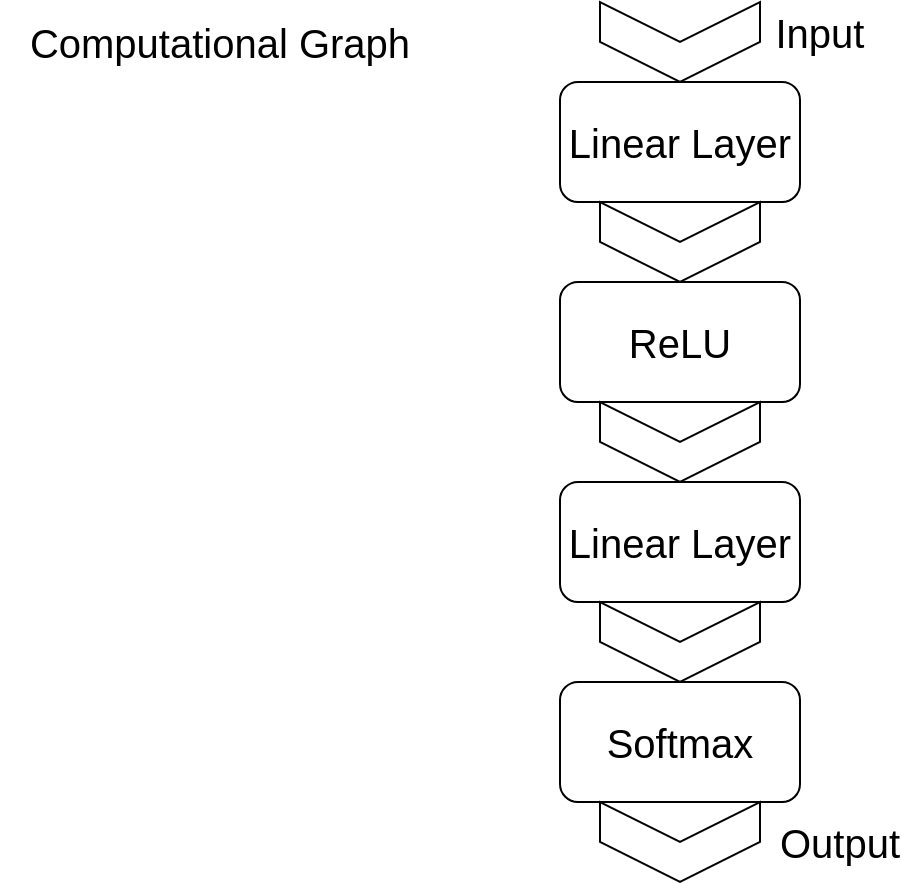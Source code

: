 <mxfile version="21.6.5" type="device">
  <diagram name="Page-1" id="VZIIqRRXdtm2IghGHygO">
    <mxGraphModel dx="794" dy="432" grid="1" gridSize="10" guides="1" tooltips="1" connect="1" arrows="1" fold="1" page="1" pageScale="1" pageWidth="1100" pageHeight="850" math="0" shadow="0">
      <root>
        <mxCell id="0" />
        <mxCell id="1" parent="0" />
        <mxCell id="Sioro_faqgcx9pmIhb5Y-2" value="&lt;font style=&quot;font-size: 20px;&quot;&gt;Computational Graph&lt;/font&gt;" style="text;html=1;strokeColor=none;fillColor=none;align=center;verticalAlign=middle;whiteSpace=wrap;rounded=0;" vertex="1" parent="1">
          <mxGeometry width="220" height="40" as="geometry" />
        </mxCell>
        <mxCell id="Sioro_faqgcx9pmIhb5Y-25" value="&lt;font style=&quot;font-size: 20px;&quot;&gt;Linear Layer&lt;/font&gt;" style="rounded=1;whiteSpace=wrap;html=1;" vertex="1" parent="1">
          <mxGeometry x="280" y="40" width="120" height="60" as="geometry" />
        </mxCell>
        <mxCell id="Sioro_faqgcx9pmIhb5Y-26" value="&lt;font style=&quot;font-size: 20px;&quot;&gt;ReLU&lt;/font&gt;" style="rounded=1;whiteSpace=wrap;html=1;" vertex="1" parent="1">
          <mxGeometry x="280" y="140" width="120" height="60" as="geometry" />
        </mxCell>
        <mxCell id="Sioro_faqgcx9pmIhb5Y-27" value="&lt;font style=&quot;font-size: 20px;&quot;&gt;Linear Layer&lt;/font&gt;" style="rounded=1;whiteSpace=wrap;html=1;" vertex="1" parent="1">
          <mxGeometry x="280" y="240" width="120" height="60" as="geometry" />
        </mxCell>
        <mxCell id="Sioro_faqgcx9pmIhb5Y-28" value="&lt;font style=&quot;font-size: 20px;&quot;&gt;Softmax&lt;/font&gt;" style="rounded=1;whiteSpace=wrap;html=1;" vertex="1" parent="1">
          <mxGeometry x="280" y="340" width="120" height="60" as="geometry" />
        </mxCell>
        <mxCell id="Sioro_faqgcx9pmIhb5Y-29" value="" style="shape=step;perimeter=stepPerimeter;whiteSpace=wrap;html=1;fixedSize=1;rotation=90;" vertex="1" parent="1">
          <mxGeometry x="320" y="80" width="40" height="80" as="geometry" />
        </mxCell>
        <mxCell id="Sioro_faqgcx9pmIhb5Y-30" value="" style="shape=step;perimeter=stepPerimeter;whiteSpace=wrap;html=1;fixedSize=1;rotation=90;" vertex="1" parent="1">
          <mxGeometry x="320" y="180" width="40" height="80" as="geometry" />
        </mxCell>
        <mxCell id="Sioro_faqgcx9pmIhb5Y-31" value="" style="shape=step;perimeter=stepPerimeter;whiteSpace=wrap;html=1;fixedSize=1;rotation=90;" vertex="1" parent="1">
          <mxGeometry x="320" y="280" width="40" height="80" as="geometry" />
        </mxCell>
        <mxCell id="Sioro_faqgcx9pmIhb5Y-32" value="" style="shape=step;perimeter=stepPerimeter;whiteSpace=wrap;html=1;fixedSize=1;rotation=90;" vertex="1" parent="1">
          <mxGeometry x="320" y="380" width="40" height="80" as="geometry" />
        </mxCell>
        <mxCell id="Sioro_faqgcx9pmIhb5Y-33" value="" style="shape=step;perimeter=stepPerimeter;whiteSpace=wrap;html=1;fixedSize=1;rotation=90;" vertex="1" parent="1">
          <mxGeometry x="320" y="-20" width="40" height="80" as="geometry" />
        </mxCell>
        <mxCell id="Sioro_faqgcx9pmIhb5Y-34" value="&lt;font style=&quot;font-size: 20px;&quot;&gt;Input&lt;/font&gt;" style="text;html=1;strokeColor=none;fillColor=none;align=center;verticalAlign=middle;whiteSpace=wrap;rounded=0;" vertex="1" parent="1">
          <mxGeometry x="380" width="60" height="30" as="geometry" />
        </mxCell>
        <mxCell id="Sioro_faqgcx9pmIhb5Y-35" value="&lt;font style=&quot;font-size: 20px;&quot;&gt;Output&lt;/font&gt;" style="text;html=1;strokeColor=none;fillColor=none;align=center;verticalAlign=middle;whiteSpace=wrap;rounded=0;" vertex="1" parent="1">
          <mxGeometry x="390" y="405" width="60" height="30" as="geometry" />
        </mxCell>
      </root>
    </mxGraphModel>
  </diagram>
</mxfile>
